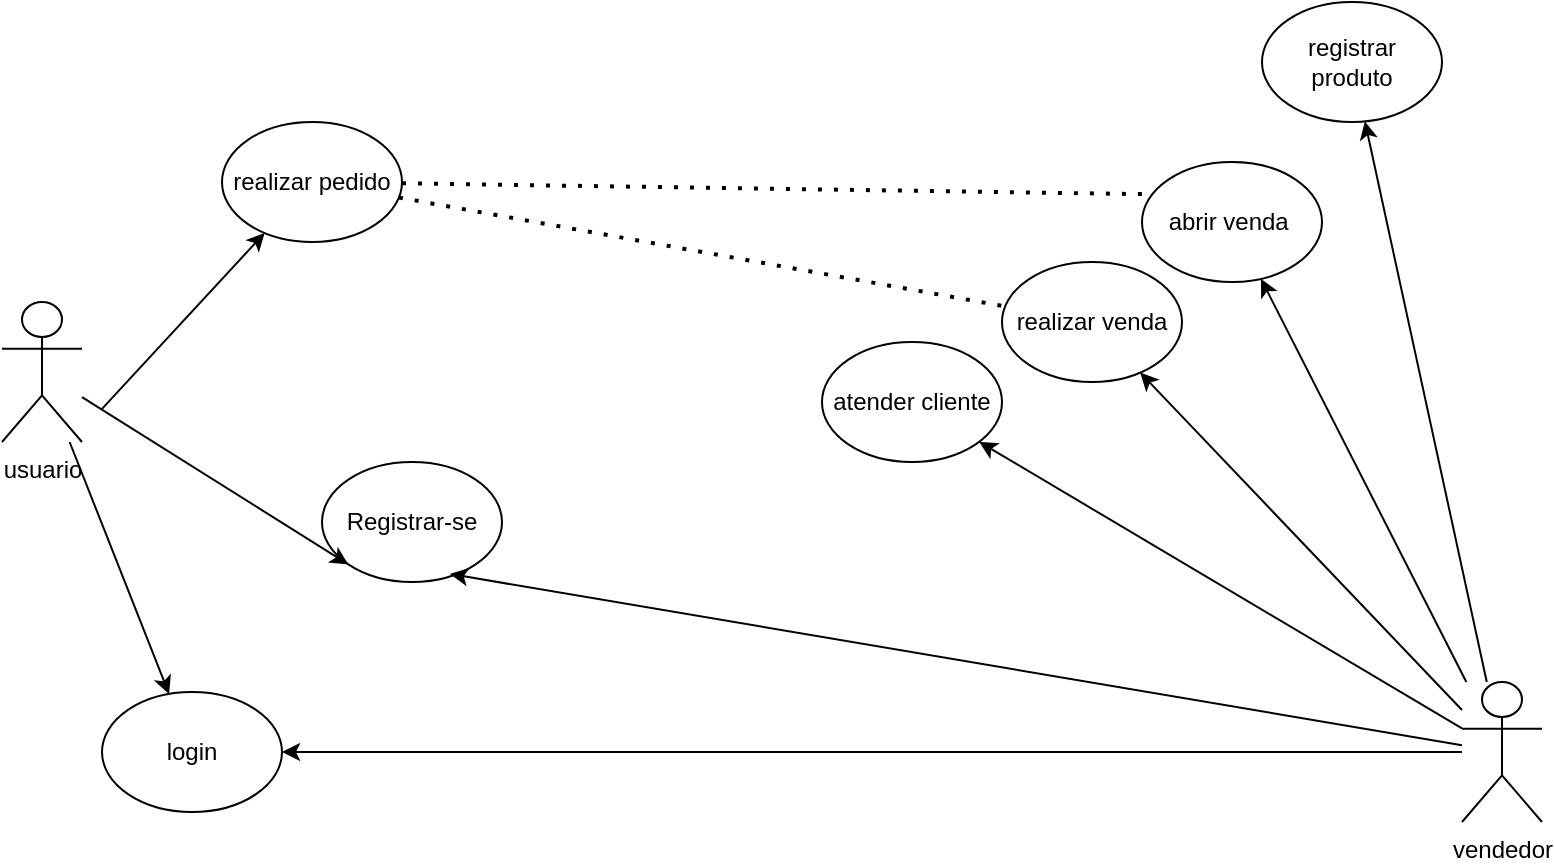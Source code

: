 <mxfile version="21.2.9" type="device">
  <diagram name="Página-1" id="UtlKM4mlHdbyoYkf3zBW">
    <mxGraphModel dx="880" dy="452" grid="1" gridSize="10" guides="1" tooltips="1" connect="1" arrows="1" fold="1" page="1" pageScale="1" pageWidth="827" pageHeight="1169" math="0" shadow="0">
      <root>
        <mxCell id="0" />
        <mxCell id="1" parent="0" />
        <mxCell id="sD63VuQuJuXM54PMLPWS-1" value="usuario" style="shape=umlActor;verticalLabelPosition=bottom;verticalAlign=top;html=1;outlineConnect=0;" parent="1" vertex="1">
          <mxGeometry x="30" y="820" width="40" height="70" as="geometry" />
        </mxCell>
        <mxCell id="sD63VuQuJuXM54PMLPWS-2" value="Registrar-se" style="ellipse;whiteSpace=wrap;html=1;" parent="1" vertex="1">
          <mxGeometry x="190" y="900" width="90" height="60" as="geometry" />
        </mxCell>
        <mxCell id="sD63VuQuJuXM54PMLPWS-3" value="" style="endArrow=classic;html=1;rounded=0;entryX=0;entryY=1;entryDx=0;entryDy=0;" parent="1" source="sD63VuQuJuXM54PMLPWS-1" target="sD63VuQuJuXM54PMLPWS-2" edge="1">
          <mxGeometry width="50" height="50" relative="1" as="geometry">
            <mxPoint x="50" y="800" as="sourcePoint" />
            <mxPoint x="100" y="780" as="targetPoint" />
          </mxGeometry>
        </mxCell>
        <mxCell id="sD63VuQuJuXM54PMLPWS-8" value=" login " style="ellipse;whiteSpace=wrap;html=1;" parent="1" vertex="1">
          <mxGeometry x="80" y="1015" width="90" height="60" as="geometry" />
        </mxCell>
        <mxCell id="sD63VuQuJuXM54PMLPWS-9" value="" style="endArrow=classic;html=1;rounded=0;" parent="1" source="sD63VuQuJuXM54PMLPWS-1" target="sD63VuQuJuXM54PMLPWS-8" edge="1">
          <mxGeometry width="50" height="50" relative="1" as="geometry">
            <mxPoint x="50" y="850" as="sourcePoint" />
            <mxPoint x="100" y="800" as="targetPoint" />
          </mxGeometry>
        </mxCell>
        <mxCell id="sD63VuQuJuXM54PMLPWS-10" value="vendedor&lt;br&gt;" style="shape=umlActor;verticalLabelPosition=bottom;verticalAlign=top;html=1;outlineConnect=0;" parent="1" vertex="1">
          <mxGeometry x="760" y="1010" width="40" height="70" as="geometry" />
        </mxCell>
        <mxCell id="sD63VuQuJuXM54PMLPWS-11" value=" registrar produto" style="ellipse;whiteSpace=wrap;html=1;" parent="1" vertex="1">
          <mxGeometry x="660" y="670" width="90" height="60" as="geometry" />
        </mxCell>
        <mxCell id="sD63VuQuJuXM54PMLPWS-12" value="" style="endArrow=classic;html=1;rounded=0;" parent="1" source="sD63VuQuJuXM54PMLPWS-10" target="sD63VuQuJuXM54PMLPWS-11" edge="1">
          <mxGeometry width="50" height="50" relative="1" as="geometry">
            <mxPoint x="670" y="1029" as="sourcePoint" />
            <mxPoint x="700" y="1000" as="targetPoint" />
          </mxGeometry>
        </mxCell>
        <mxCell id="sD63VuQuJuXM54PMLPWS-13" value=" atender cliente" style="ellipse;whiteSpace=wrap;html=1;" parent="1" vertex="1">
          <mxGeometry x="440" y="840" width="90" height="60" as="geometry" />
        </mxCell>
        <mxCell id="sD63VuQuJuXM54PMLPWS-14" value="" style="endArrow=classic;html=1;rounded=0;" parent="1" source="sD63VuQuJuXM54PMLPWS-10" target="sD63VuQuJuXM54PMLPWS-13" edge="1">
          <mxGeometry width="50" height="50" relative="1" as="geometry">
            <mxPoint x="590" y="1069" as="sourcePoint" />
            <mxPoint x="620" y="1040" as="targetPoint" />
          </mxGeometry>
        </mxCell>
        <mxCell id="sD63VuQuJuXM54PMLPWS-15" value=" realizar pedido" style="ellipse;whiteSpace=wrap;html=1;" parent="1" vertex="1">
          <mxGeometry x="140" y="730" width="90" height="60" as="geometry" />
        </mxCell>
        <mxCell id="sD63VuQuJuXM54PMLPWS-16" value="" style="endArrow=classic;html=1;rounded=0;" parent="1" target="sD63VuQuJuXM54PMLPWS-15" edge="1">
          <mxGeometry width="50" height="50" relative="1" as="geometry">
            <mxPoint x="80" y="873.408" as="sourcePoint" />
            <mxPoint x="140" y="860" as="targetPoint" />
          </mxGeometry>
        </mxCell>
        <mxCell id="sD63VuQuJuXM54PMLPWS-17" value=" realizar venda" style="ellipse;whiteSpace=wrap;html=1;" parent="1" vertex="1">
          <mxGeometry x="530" y="800" width="90" height="60" as="geometry" />
        </mxCell>
        <mxCell id="sD63VuQuJuXM54PMLPWS-18" value="" style="endArrow=classic;html=1;rounded=0;" parent="1" source="sD63VuQuJuXM54PMLPWS-10" target="sD63VuQuJuXM54PMLPWS-17" edge="1">
          <mxGeometry width="50" height="50" relative="1" as="geometry">
            <mxPoint x="110" y="869" as="sourcePoint" />
            <mxPoint x="140" y="840" as="targetPoint" />
          </mxGeometry>
        </mxCell>
        <mxCell id="sD63VuQuJuXM54PMLPWS-19" value=" abrir venda&amp;nbsp;" style="ellipse;whiteSpace=wrap;html=1;" parent="1" vertex="1">
          <mxGeometry x="600" y="750" width="90" height="60" as="geometry" />
        </mxCell>
        <mxCell id="sD63VuQuJuXM54PMLPWS-20" value="" style="endArrow=classic;html=1;rounded=0;" parent="1" source="sD63VuQuJuXM54PMLPWS-10" target="sD63VuQuJuXM54PMLPWS-19" edge="1">
          <mxGeometry width="50" height="50" relative="1" as="geometry">
            <mxPoint x="414" y="909" as="sourcePoint" />
            <mxPoint x="444" y="880" as="targetPoint" />
          </mxGeometry>
        </mxCell>
        <mxCell id="sD63VuQuJuXM54PMLPWS-21" value="" style="endArrow=classic;html=1;rounded=0;" parent="1" source="sD63VuQuJuXM54PMLPWS-10" target="sD63VuQuJuXM54PMLPWS-8" edge="1">
          <mxGeometry width="50" height="50" relative="1" as="geometry">
            <mxPoint x="390" y="910" as="sourcePoint" />
            <mxPoint x="440" y="860" as="targetPoint" />
          </mxGeometry>
        </mxCell>
        <mxCell id="sD63VuQuJuXM54PMLPWS-22" value="" style="endArrow=none;dashed=1;html=1;dashPattern=1 3;strokeWidth=2;rounded=0;entryX=0.015;entryY=0.268;entryDx=0;entryDy=0;entryPerimeter=0;" parent="1" source="sD63VuQuJuXM54PMLPWS-15" target="sD63VuQuJuXM54PMLPWS-19" edge="1">
          <mxGeometry width="50" height="50" relative="1" as="geometry">
            <mxPoint x="390" y="910" as="sourcePoint" />
            <mxPoint x="440" y="860" as="targetPoint" />
            <Array as="points" />
          </mxGeometry>
        </mxCell>
        <mxCell id="sD63VuQuJuXM54PMLPWS-23" value="" style="endArrow=none;dashed=1;html=1;dashPattern=1 3;strokeWidth=2;rounded=0;" parent="1" source="sD63VuQuJuXM54PMLPWS-15" target="sD63VuQuJuXM54PMLPWS-17" edge="1">
          <mxGeometry width="50" height="50" relative="1" as="geometry">
            <mxPoint x="198" y="909" as="sourcePoint" />
            <mxPoint x="530" y="980" as="targetPoint" />
            <Array as="points" />
          </mxGeometry>
        </mxCell>
        <mxCell id="qRDPyTuK80QQO5XOKEts-1" value="" style="endArrow=classic;html=1;rounded=0;entryX=0.711;entryY=0.933;entryDx=0;entryDy=0;entryPerimeter=0;" edge="1" parent="1" source="sD63VuQuJuXM54PMLPWS-10" target="sD63VuQuJuXM54PMLPWS-2">
          <mxGeometry width="50" height="50" relative="1" as="geometry">
            <mxPoint x="390" y="1010" as="sourcePoint" />
            <mxPoint x="440" y="960" as="targetPoint" />
          </mxGeometry>
        </mxCell>
      </root>
    </mxGraphModel>
  </diagram>
</mxfile>
